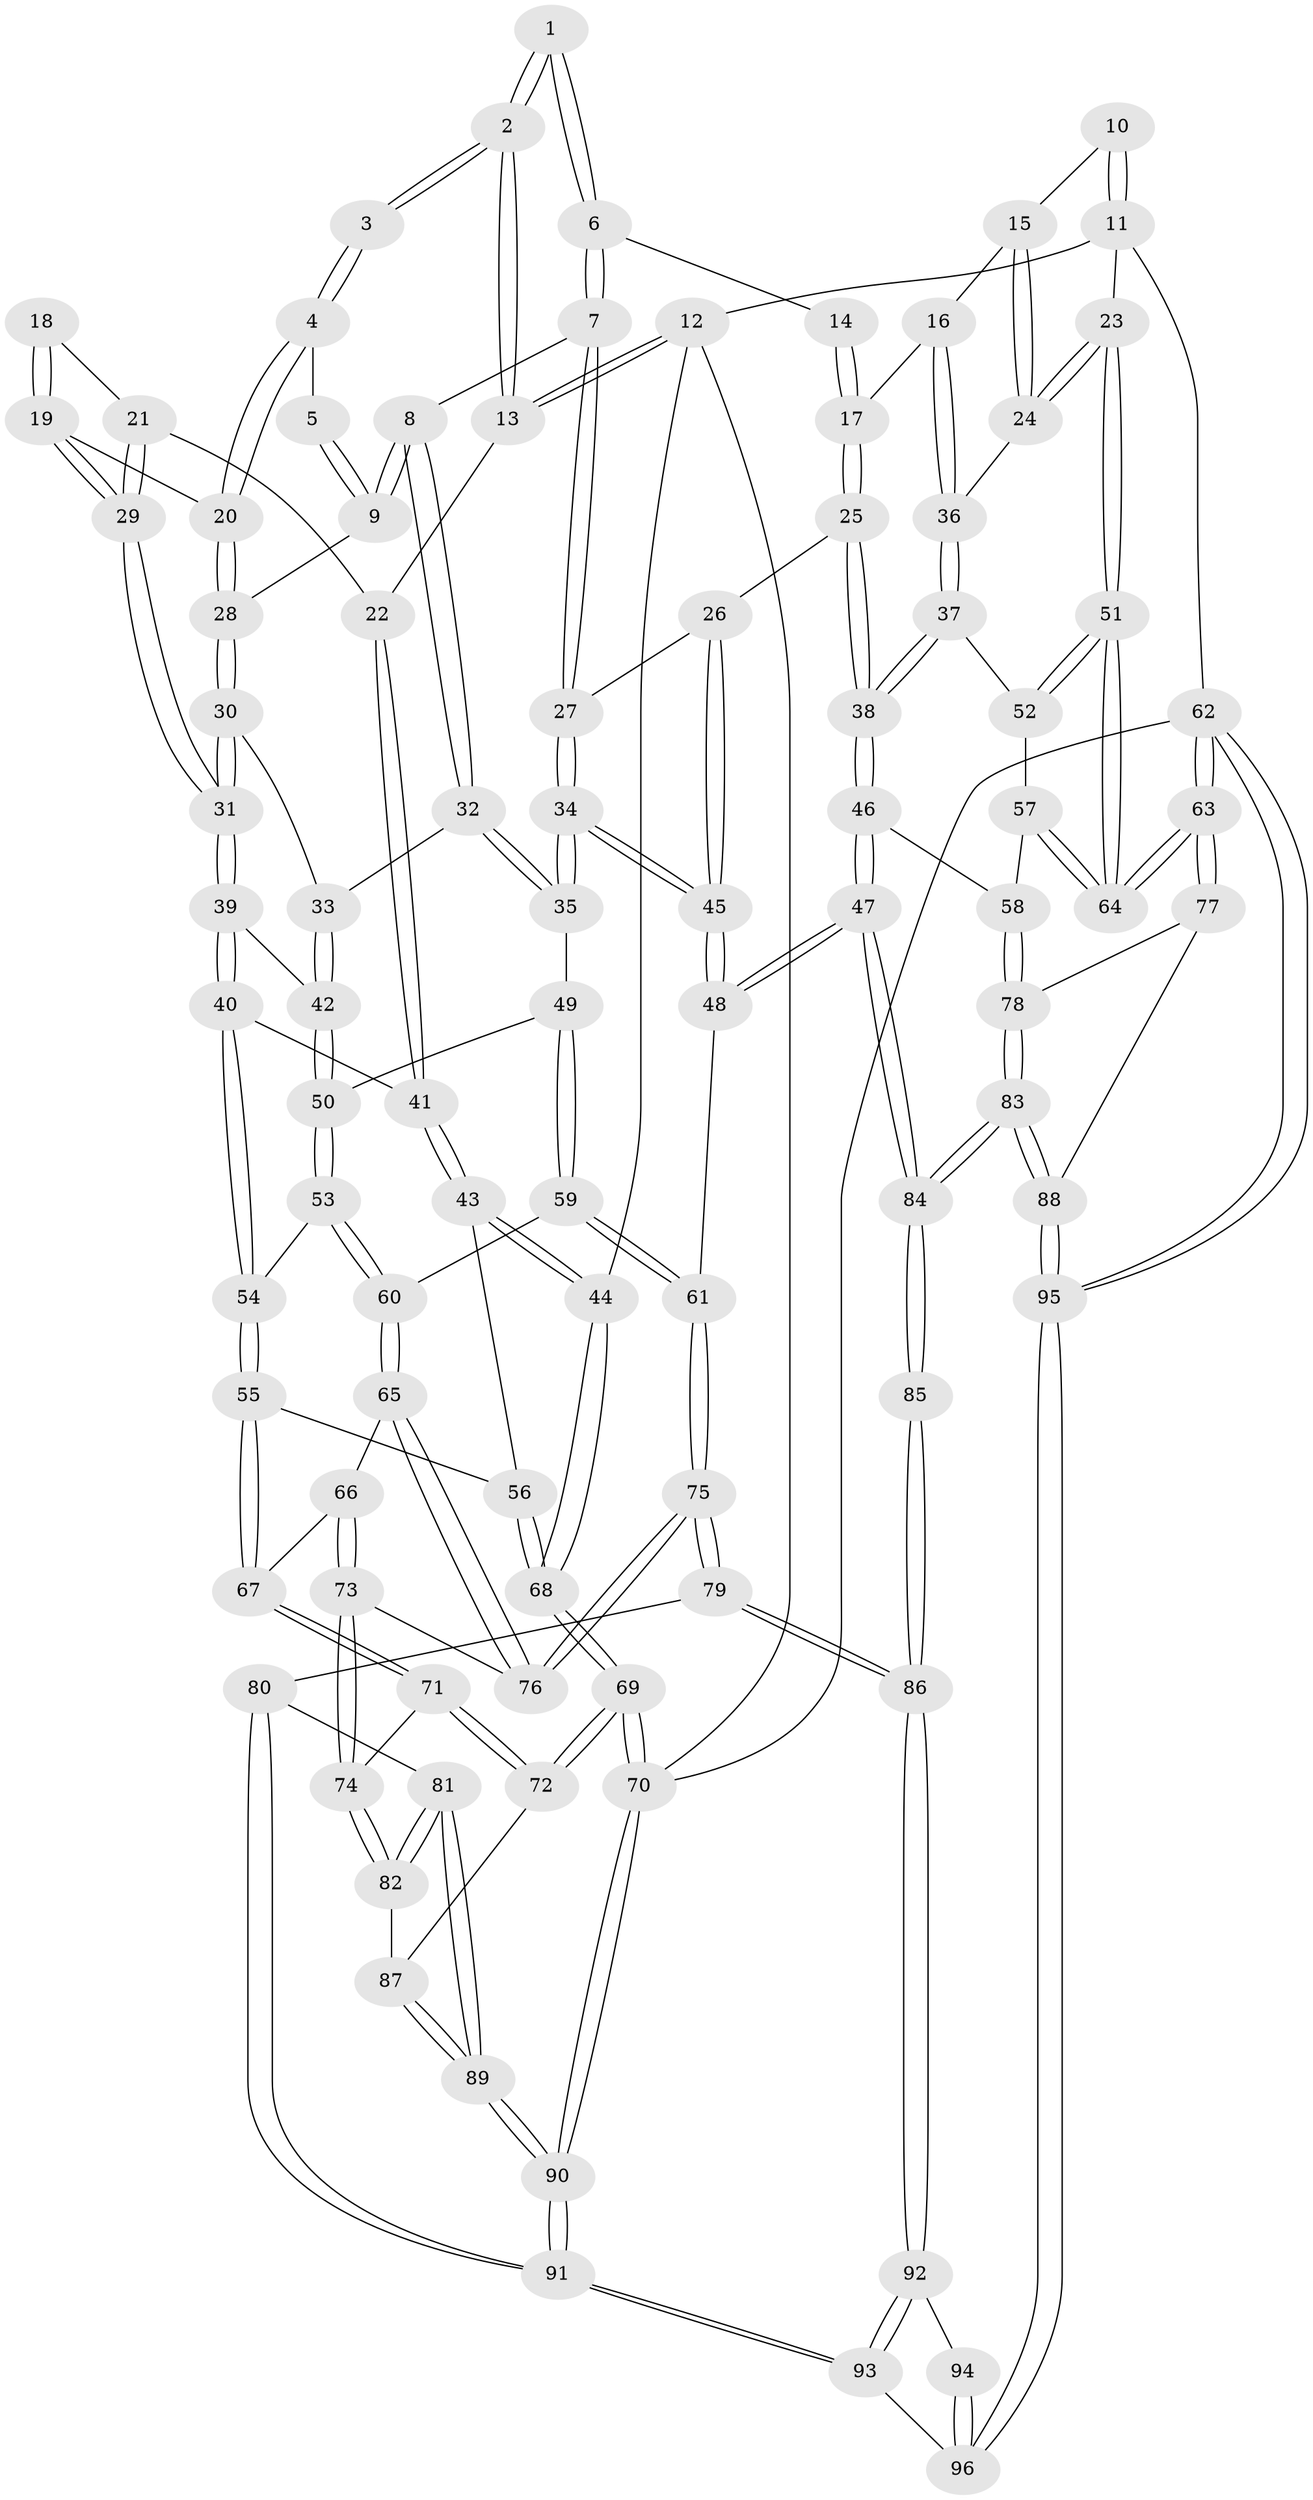 // coarse degree distribution, {3: 0.6206896551724138, 2: 0.06896551724137931, 4: 0.27586206896551724, 5: 0.034482758620689655}
// Generated by graph-tools (version 1.1) at 2025/38/03/04/25 23:38:35]
// undirected, 96 vertices, 237 edges
graph export_dot {
  node [color=gray90,style=filled];
  1 [pos="+0.5107743410156627+0"];
  2 [pos="+0+0"];
  3 [pos="+0.19086824206908126+0.012585782065458392"];
  4 [pos="+0.3156312413032655+0.11479271310515611"];
  5 [pos="+0.3870711280137773+0.0848052741914369"];
  6 [pos="+0.665740049172115+0"];
  7 [pos="+0.6121845867790895+0.12405525106816702"];
  8 [pos="+0.5689072626986615+0.15158406575641875"];
  9 [pos="+0.4486949791606231+0.17825267035461337"];
  10 [pos="+1+0"];
  11 [pos="+1+0"];
  12 [pos="+0+0"];
  13 [pos="+0+0"];
  14 [pos="+0.7469891520702547+0"];
  15 [pos="+0.9296024974493264+0.10684894782155424"];
  16 [pos="+0.8876336000064855+0.2225044938394707"];
  17 [pos="+0.8167646870099187+0.18793397041979254"];
  18 [pos="+0.21380659070685892+0.15323300282974842"];
  19 [pos="+0.3125460433692391+0.1404436641824332"];
  20 [pos="+0.312714274195236+0.13978817205062435"];
  21 [pos="+0.2129560935714627+0.17259579980596765"];
  22 [pos="+0.11592328855159785+0.21215348391954128"];
  23 [pos="+1+0.17915773585785494"];
  24 [pos="+0.987258206258437+0.2443630628237952"];
  25 [pos="+0.7183902023528111+0.26688750195523436"];
  26 [pos="+0.7163115561111396+0.26611393104145437"];
  27 [pos="+0.645354598176976+0.1921266101468786"];
  28 [pos="+0.43640963712483416+0.19508284823276534"];
  29 [pos="+0.2969700297428064+0.23324525199539728"];
  30 [pos="+0.41609383642074294+0.23370987960719738"];
  31 [pos="+0.2993671392892666+0.2468619470864502"];
  32 [pos="+0.5024365982502995+0.301967454549489"];
  33 [pos="+0.4193462485682063+0.2390350309867669"];
  34 [pos="+0.532252148699445+0.39138151025532153"];
  35 [pos="+0.5266716492258195+0.3891657890151549"];
  36 [pos="+0.9121438819819451+0.2724459952054601"];
  37 [pos="+0.885173783649114+0.34523398691404344"];
  38 [pos="+0.8125145308818098+0.372807842349341"];
  39 [pos="+0.29837006024196855+0.24882820102950123"];
  40 [pos="+0.24826651545113257+0.31841327759920934"];
  41 [pos="+0.14359395472869063+0.32252710430734827"];
  42 [pos="+0.407097244946113+0.3339771717121552"];
  43 [pos="+0.10868084420550986+0.35711648610184016"];
  44 [pos="+0+0.33303908892956663"];
  45 [pos="+0.5738701268880079+0.4238893647559567"];
  46 [pos="+0.745302749305451+0.5173597557319077"];
  47 [pos="+0.6656059399665059+0.5551864548156836"];
  48 [pos="+0.651611263729201+0.5489203115326348"];
  49 [pos="+0.43392606111555815+0.40528804074156594"];
  50 [pos="+0.4264745898965517+0.4064015487118532"];
  51 [pos="+1+0.44330607098359254"];
  52 [pos="+0.9227643507159446+0.37060994432193617"];
  53 [pos="+0.3644918645202697+0.4403503882889231"];
  54 [pos="+0.31654903180817573+0.41279825610626514"];
  55 [pos="+0.17064324670946857+0.5170445491957535"];
  56 [pos="+0.11930082425315608+0.4635633216753316"];
  57 [pos="+0.9396768832074972+0.524633550427946"];
  58 [pos="+0.8849904929236331+0.5684921043119509"];
  59 [pos="+0.4846453349588369+0.5491033667049747"];
  60 [pos="+0.3648947176173318+0.5140373015552555"];
  61 [pos="+0.5674576094510564+0.5775676165474324"];
  62 [pos="+1+1"];
  63 [pos="+1+0.7908688555428708"];
  64 [pos="+1+0.4632440829919511"];
  65 [pos="+0.36269748508018873+0.5191185745620588"];
  66 [pos="+0.25773957111766393+0.5541245212854605"];
  67 [pos="+0.1712929132980276+0.5191301531543888"];
  68 [pos="+0+0.6832072279132145"];
  69 [pos="+0+0.8124093377112801"];
  70 [pos="+0+1"];
  71 [pos="+0.13714678781957673+0.6460347254913233"];
  72 [pos="+0.06444060584040925+0.70689828076544"];
  73 [pos="+0.261836258817956+0.615654143139457"];
  74 [pos="+0.24292671222675488+0.6568163204399949"];
  75 [pos="+0.406828536779317+0.7050979244740908"];
  76 [pos="+0.36962225985706965+0.6005422707488612"];
  77 [pos="+0.951200889395296+0.6899513163457354"];
  78 [pos="+0.9436385447192672+0.6858528684808426"];
  79 [pos="+0.4060408539715185+0.7078025764514035"];
  80 [pos="+0.36444579309620295+0.7370183207315016"];
  81 [pos="+0.34171501086305495+0.7318102410798148"];
  82 [pos="+0.3049368537640028+0.720360372885768"];
  83 [pos="+0.7437900797351598+0.7663492707305875"];
  84 [pos="+0.6887068577163039+0.7223187832608212"];
  85 [pos="+0.6873644200187156+0.7232503537648733"];
  86 [pos="+0.5288106058324872+0.7934441055318291"];
  87 [pos="+0.19858562739019966+0.7670238481567058"];
  88 [pos="+0.8235067845339854+0.9702595944733486"];
  89 [pos="+0.21602212672698978+0.8279449158029968"];
  90 [pos="+0.2459460016374274+1"];
  91 [pos="+0.3106993231429881+1"];
  92 [pos="+0.515968394419626+0.9227447605617756"];
  93 [pos="+0.49825615791206024+1"];
  94 [pos="+0.646611141161004+0.823103374558758"];
  95 [pos="+0.8773888924738679+1"];
  96 [pos="+0.5662423921223104+1"];
  1 -- 2;
  1 -- 2;
  1 -- 6;
  1 -- 6;
  2 -- 3;
  2 -- 3;
  2 -- 13;
  2 -- 13;
  3 -- 4;
  3 -- 4;
  4 -- 5;
  4 -- 20;
  4 -- 20;
  5 -- 9;
  5 -- 9;
  6 -- 7;
  6 -- 7;
  6 -- 14;
  7 -- 8;
  7 -- 27;
  7 -- 27;
  8 -- 9;
  8 -- 9;
  8 -- 32;
  8 -- 32;
  9 -- 28;
  10 -- 11;
  10 -- 11;
  10 -- 15;
  11 -- 12;
  11 -- 23;
  11 -- 62;
  12 -- 13;
  12 -- 13;
  12 -- 44;
  12 -- 70;
  13 -- 22;
  14 -- 17;
  14 -- 17;
  15 -- 16;
  15 -- 24;
  15 -- 24;
  16 -- 17;
  16 -- 36;
  16 -- 36;
  17 -- 25;
  17 -- 25;
  18 -- 19;
  18 -- 19;
  18 -- 21;
  19 -- 20;
  19 -- 29;
  19 -- 29;
  20 -- 28;
  20 -- 28;
  21 -- 22;
  21 -- 29;
  21 -- 29;
  22 -- 41;
  22 -- 41;
  23 -- 24;
  23 -- 24;
  23 -- 51;
  23 -- 51;
  24 -- 36;
  25 -- 26;
  25 -- 38;
  25 -- 38;
  26 -- 27;
  26 -- 45;
  26 -- 45;
  27 -- 34;
  27 -- 34;
  28 -- 30;
  28 -- 30;
  29 -- 31;
  29 -- 31;
  30 -- 31;
  30 -- 31;
  30 -- 33;
  31 -- 39;
  31 -- 39;
  32 -- 33;
  32 -- 35;
  32 -- 35;
  33 -- 42;
  33 -- 42;
  34 -- 35;
  34 -- 35;
  34 -- 45;
  34 -- 45;
  35 -- 49;
  36 -- 37;
  36 -- 37;
  37 -- 38;
  37 -- 38;
  37 -- 52;
  38 -- 46;
  38 -- 46;
  39 -- 40;
  39 -- 40;
  39 -- 42;
  40 -- 41;
  40 -- 54;
  40 -- 54;
  41 -- 43;
  41 -- 43;
  42 -- 50;
  42 -- 50;
  43 -- 44;
  43 -- 44;
  43 -- 56;
  44 -- 68;
  44 -- 68;
  45 -- 48;
  45 -- 48;
  46 -- 47;
  46 -- 47;
  46 -- 58;
  47 -- 48;
  47 -- 48;
  47 -- 84;
  47 -- 84;
  48 -- 61;
  49 -- 50;
  49 -- 59;
  49 -- 59;
  50 -- 53;
  50 -- 53;
  51 -- 52;
  51 -- 52;
  51 -- 64;
  51 -- 64;
  52 -- 57;
  53 -- 54;
  53 -- 60;
  53 -- 60;
  54 -- 55;
  54 -- 55;
  55 -- 56;
  55 -- 67;
  55 -- 67;
  56 -- 68;
  56 -- 68;
  57 -- 58;
  57 -- 64;
  57 -- 64;
  58 -- 78;
  58 -- 78;
  59 -- 60;
  59 -- 61;
  59 -- 61;
  60 -- 65;
  60 -- 65;
  61 -- 75;
  61 -- 75;
  62 -- 63;
  62 -- 63;
  62 -- 95;
  62 -- 95;
  62 -- 70;
  63 -- 64;
  63 -- 64;
  63 -- 77;
  63 -- 77;
  65 -- 66;
  65 -- 76;
  65 -- 76;
  66 -- 67;
  66 -- 73;
  66 -- 73;
  67 -- 71;
  67 -- 71;
  68 -- 69;
  68 -- 69;
  69 -- 70;
  69 -- 70;
  69 -- 72;
  69 -- 72;
  70 -- 90;
  70 -- 90;
  71 -- 72;
  71 -- 72;
  71 -- 74;
  72 -- 87;
  73 -- 74;
  73 -- 74;
  73 -- 76;
  74 -- 82;
  74 -- 82;
  75 -- 76;
  75 -- 76;
  75 -- 79;
  75 -- 79;
  77 -- 78;
  77 -- 88;
  78 -- 83;
  78 -- 83;
  79 -- 80;
  79 -- 86;
  79 -- 86;
  80 -- 81;
  80 -- 91;
  80 -- 91;
  81 -- 82;
  81 -- 82;
  81 -- 89;
  81 -- 89;
  82 -- 87;
  83 -- 84;
  83 -- 84;
  83 -- 88;
  83 -- 88;
  84 -- 85;
  84 -- 85;
  85 -- 86;
  85 -- 86;
  86 -- 92;
  86 -- 92;
  87 -- 89;
  87 -- 89;
  88 -- 95;
  88 -- 95;
  89 -- 90;
  89 -- 90;
  90 -- 91;
  90 -- 91;
  91 -- 93;
  91 -- 93;
  92 -- 93;
  92 -- 93;
  92 -- 94;
  93 -- 96;
  94 -- 96;
  94 -- 96;
  95 -- 96;
  95 -- 96;
}
